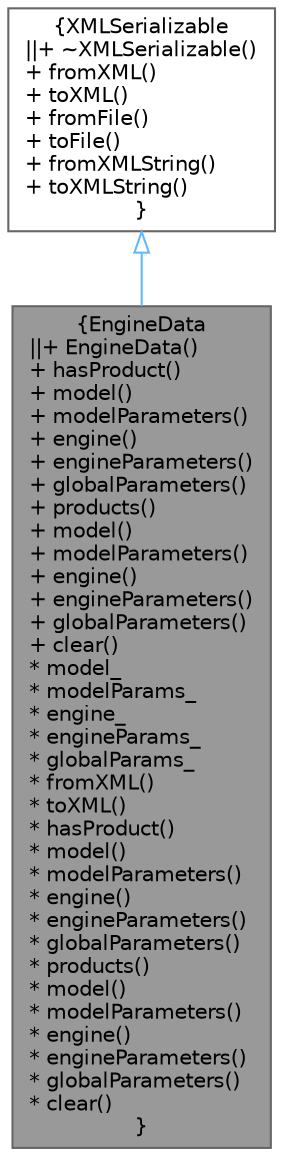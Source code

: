 digraph "EngineData"
{
 // INTERACTIVE_SVG=YES
 // LATEX_PDF_SIZE
  bgcolor="transparent";
  edge [fontname=Helvetica,fontsize=10,labelfontname=Helvetica,labelfontsize=10];
  node [fontname=Helvetica,fontsize=10,shape=box,height=0.2,width=0.4];
  Node1 [label="{EngineData\n||+ EngineData()\l+ hasProduct()\l+ model()\l+ modelParameters()\l+ engine()\l+ engineParameters()\l+ globalParameters()\l+ products()\l+ model()\l+ modelParameters()\l+ engine()\l+ engineParameters()\l+ globalParameters()\l+ clear()\l* model_\l* modelParams_\l* engine_\l* engineParams_\l* globalParams_\l* fromXML()\l* toXML()\l* hasProduct()\l* model()\l* modelParameters()\l* engine()\l* engineParameters()\l* globalParameters()\l* products()\l* model()\l* modelParameters()\l* engine()\l* engineParameters()\l* globalParameters()\l* clear()\l}",height=0.2,width=0.4,color="gray40", fillcolor="grey60", style="filled", fontcolor="black",tooltip="Pricing engine description."];
  Node2 -> Node1 [dir="back",color="steelblue1",style="solid",arrowtail="onormal"];
  Node2 [label="{XMLSerializable\n||+ ~XMLSerializable()\l+ fromXML()\l+ toXML()\l+ fromFile()\l+ toFile()\l+ fromXMLString()\l+ toXMLString()\l}",height=0.2,width=0.4,color="gray40", fillcolor="white", style="filled",URL="$classore_1_1data_1_1_x_m_l_serializable.html",tooltip="Base class for all serializable classes."];
}
